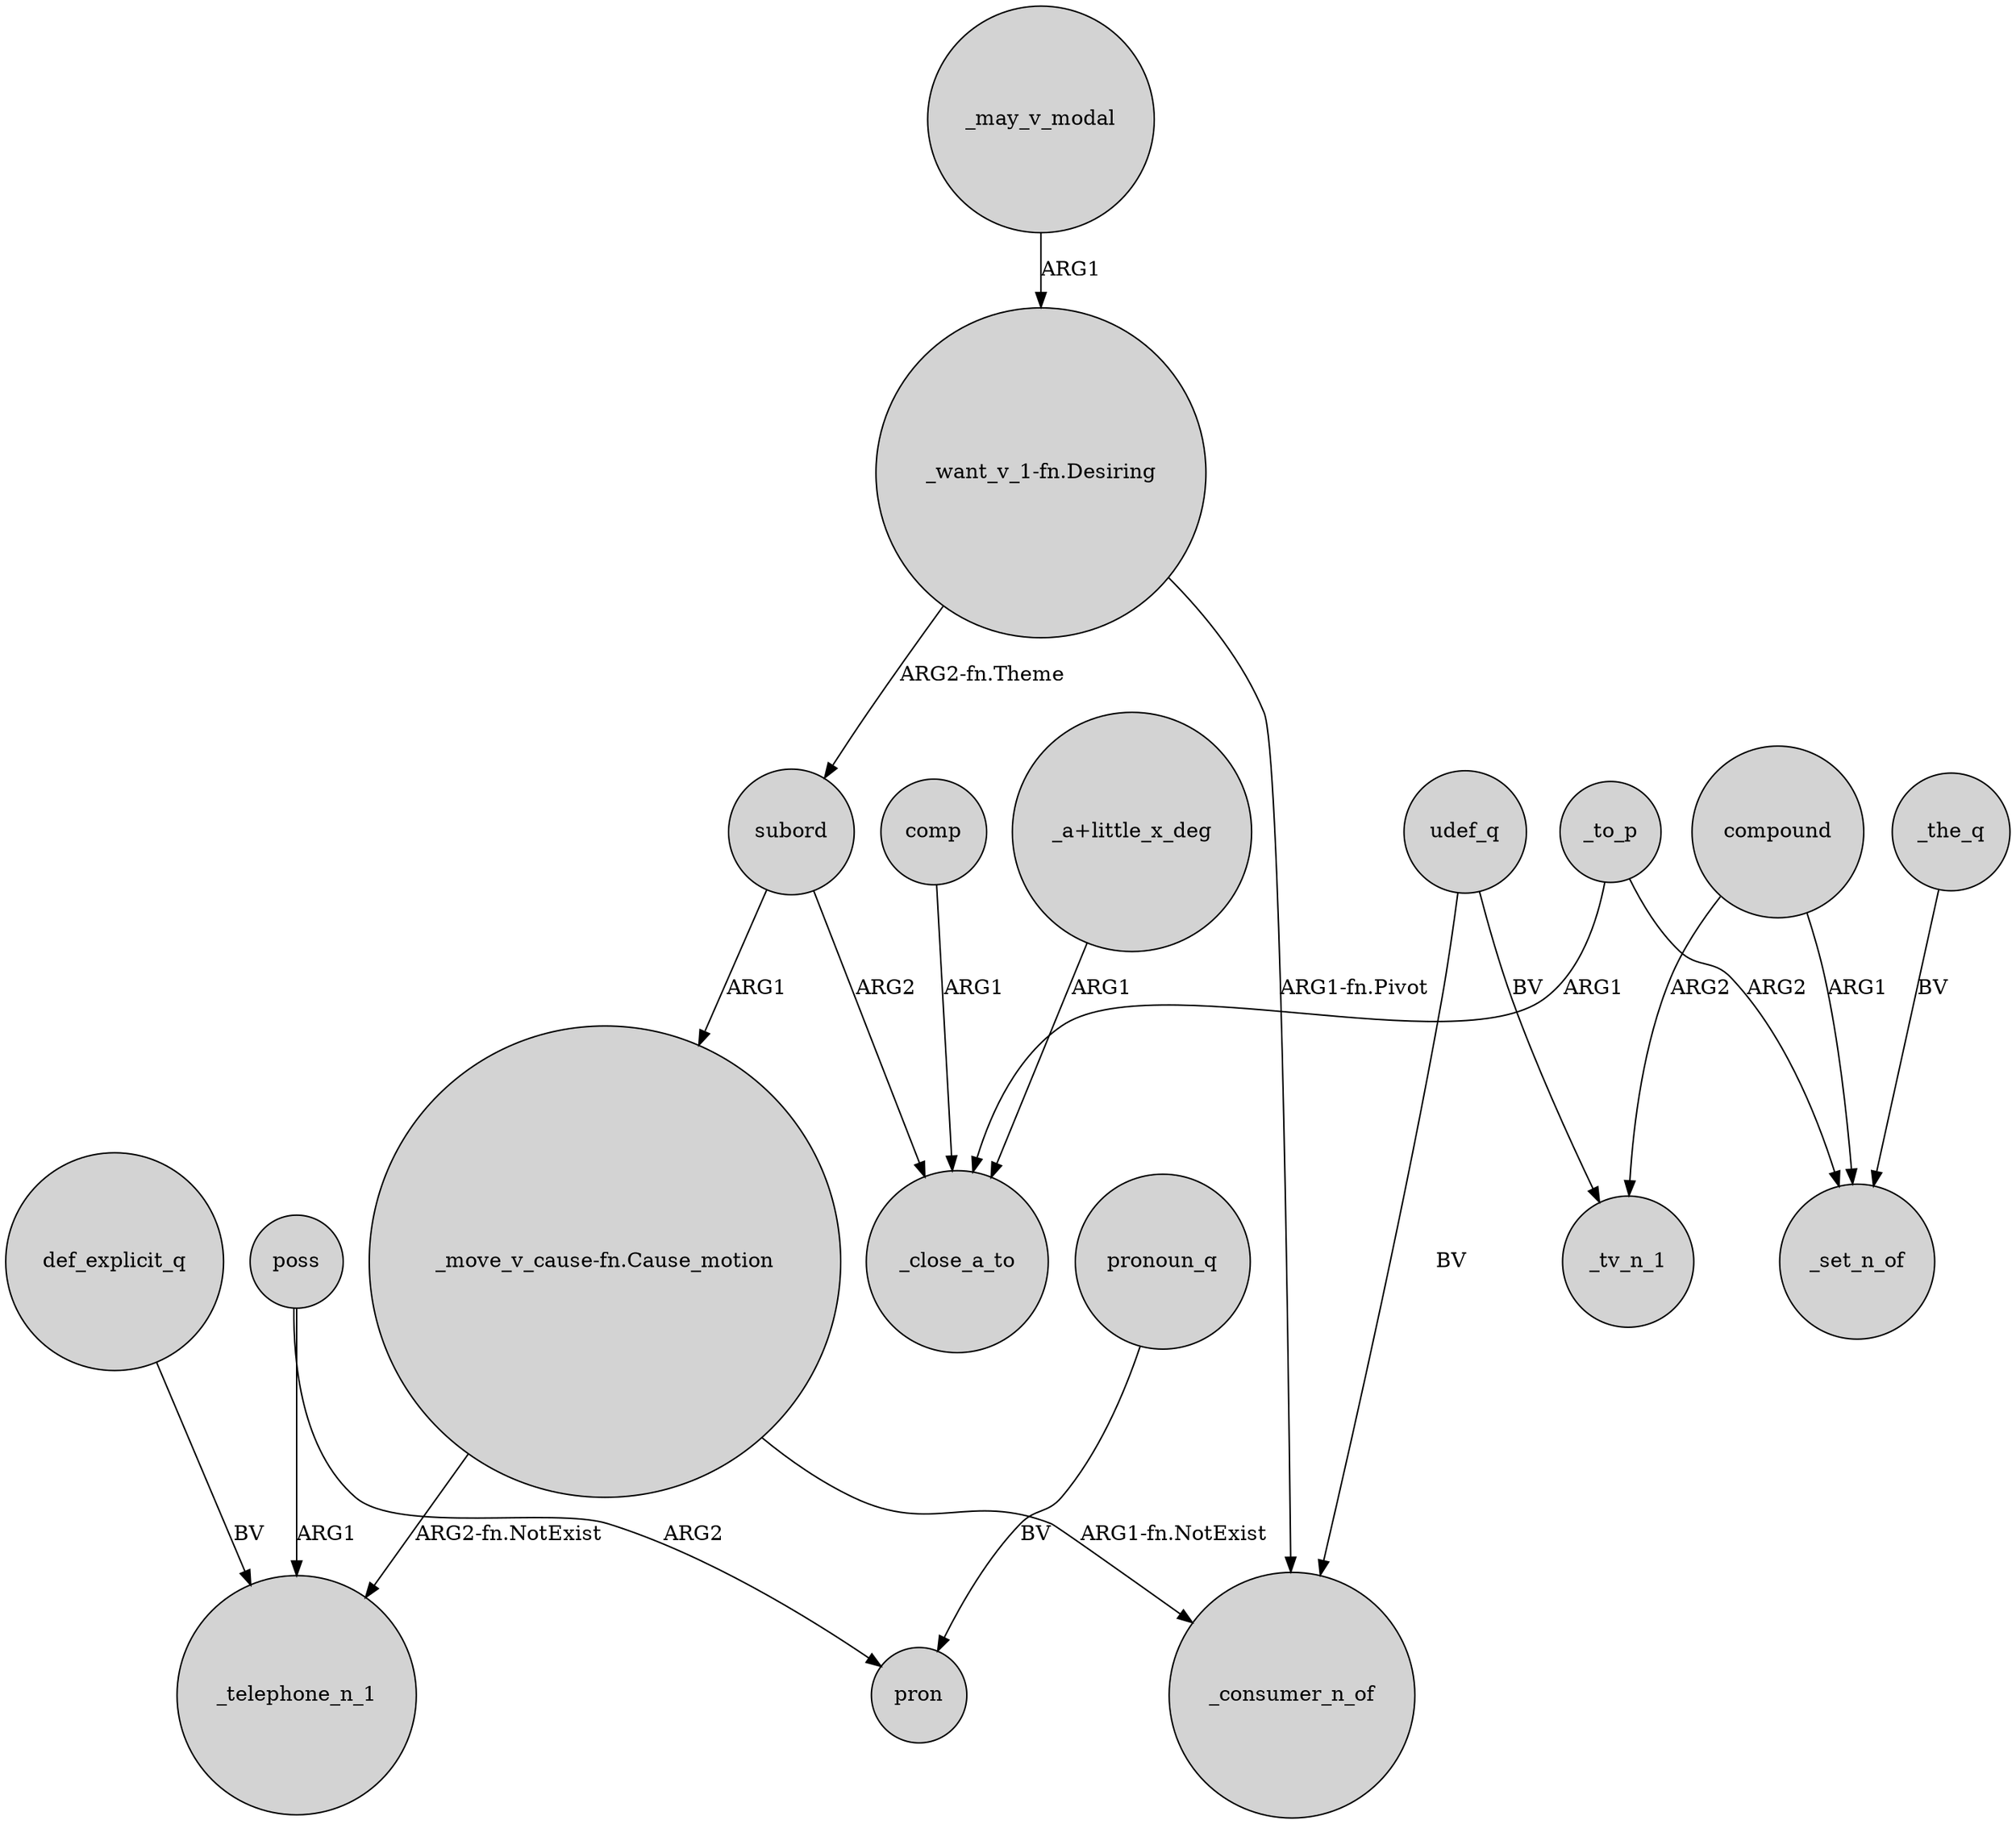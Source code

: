 digraph {
	node [shape=circle style=filled]
	comp -> _close_a_to [label=ARG1]
	poss -> pron [label=ARG2]
	compound -> _tv_n_1 [label=ARG2]
	udef_q -> _tv_n_1 [label=BV]
	compound -> _set_n_of [label=ARG1]
	def_explicit_q -> _telephone_n_1 [label=BV]
	"_move_v_cause-fn.Cause_motion" -> _telephone_n_1 [label="ARG2-fn.NotExist"]
	subord -> "_move_v_cause-fn.Cause_motion" [label=ARG1]
	"_want_v_1-fn.Desiring" -> subord [label="ARG2-fn.Theme"]
	"_a+little_x_deg" -> _close_a_to [label=ARG1]
	pronoun_q -> pron [label=BV]
	poss -> _telephone_n_1 [label=ARG1]
	_the_q -> _set_n_of [label=BV]
	_to_p -> _set_n_of [label=ARG2]
	udef_q -> _consumer_n_of [label=BV]
	_may_v_modal -> "_want_v_1-fn.Desiring" [label=ARG1]
	_to_p -> _close_a_to [label=ARG1]
	subord -> _close_a_to [label=ARG2]
	"_move_v_cause-fn.Cause_motion" -> _consumer_n_of [label="ARG1-fn.NotExist"]
	"_want_v_1-fn.Desiring" -> _consumer_n_of [label="ARG1-fn.Pivot"]
}
